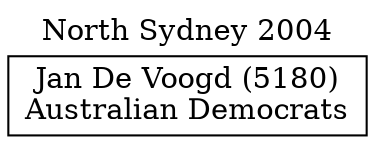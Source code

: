 // House preference flow
digraph "Jan De Voogd (5180)_North Sydney_2004" {
	graph [label="North Sydney 2004" labelloc=t mclimit=10]
	node [shape=box]
	"Jan De Voogd (5180)" [label="Jan De Voogd (5180)
Australian Democrats"]
}

